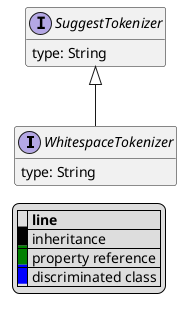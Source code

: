 @startuml

hide empty fields
hide empty methods
legend
|= |= line |
|<back:black>   </back>| inheritance |
|<back:green>   </back>| property reference |
|<back:blue>   </back>| discriminated class |
endlegend
interface WhitespaceTokenizer [[WhitespaceTokenizer.svg]] extends SuggestTokenizer {
    type: String
}
interface SuggestTokenizer [[SuggestTokenizer.svg]]  {
    type: String
}





@enduml
